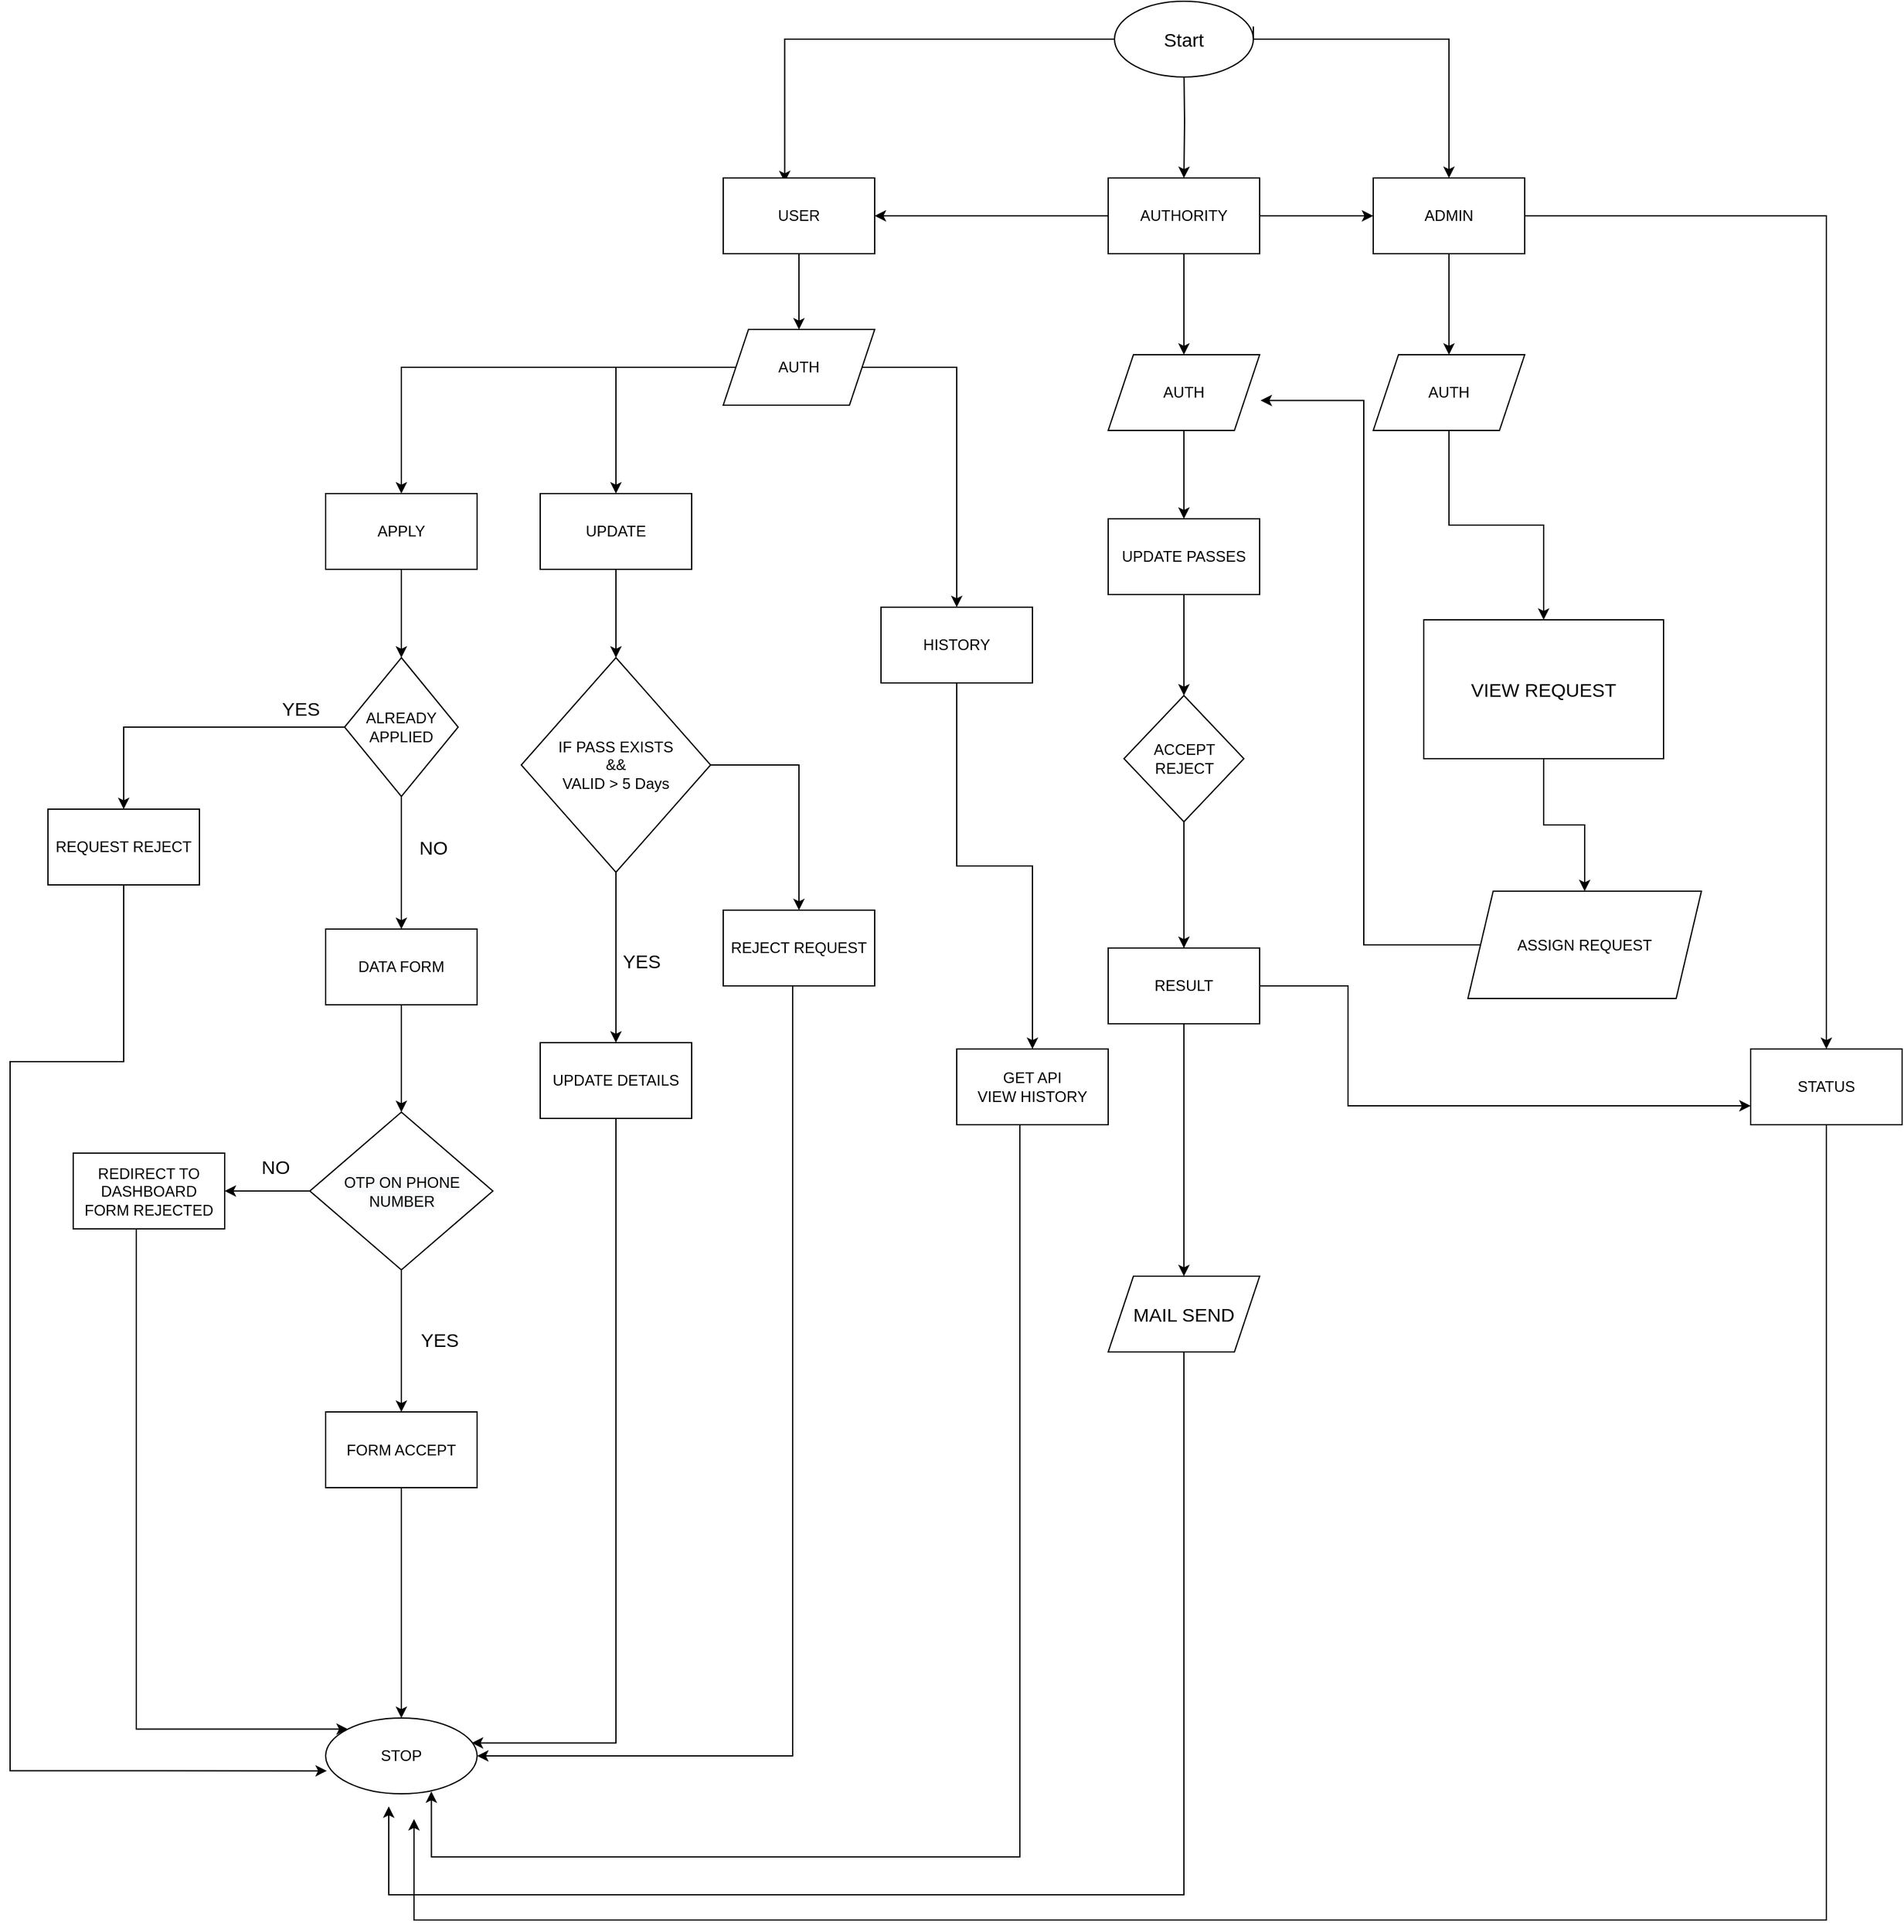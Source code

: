 <mxfile version="17.2.2" type="device"><diagram id="C5RBs43oDa-KdzZeNtuy" name="Page-1"><mxGraphModel dx="2903" dy="1170" grid="1" gridSize="10" guides="1" tooltips="1" connect="1" arrows="1" fold="1" page="1" pageScale="1" pageWidth="827" pageHeight="1169" background="none" math="0" shadow="0"><root><mxCell id="WIyWlLk6GJQsqaUBKTNV-0"/><mxCell id="WIyWlLk6GJQsqaUBKTNV-1" parent="WIyWlLk6GJQsqaUBKTNV-0"/><mxCell id="78v35Hmn7zyd1A3vvPzG-3" value="" style="edgeStyle=orthogonalEdgeStyle;rounded=0;orthogonalLoop=1;jettySize=auto;html=1;fontSize=15;" parent="WIyWlLk6GJQsqaUBKTNV-1" target="78v35Hmn7zyd1A3vvPzG-2" edge="1"><mxGeometry relative="1" as="geometry"><mxPoint x="510.0" y="150" as="sourcePoint"/></mxGeometry></mxCell><mxCell id="8f1jVvBW6wYv5lZ6SfAj-0" style="edgeStyle=orthogonalEdgeStyle;rounded=0;orthogonalLoop=1;jettySize=auto;html=1;entryX=0.406;entryY=0.055;entryDx=0;entryDy=0;entryPerimeter=0;" parent="WIyWlLk6GJQsqaUBKTNV-1" source="78v35Hmn7zyd1A3vvPzG-0" target="78v35Hmn7zyd1A3vvPzG-4" edge="1"><mxGeometry relative="1" as="geometry"/></mxCell><mxCell id="8f1jVvBW6wYv5lZ6SfAj-1" style="edgeStyle=orthogonalEdgeStyle;rounded=0;orthogonalLoop=1;jettySize=auto;html=1;entryX=0.5;entryY=0;entryDx=0;entryDy=0;" parent="WIyWlLk6GJQsqaUBKTNV-1" target="78v35Hmn7zyd1A3vvPzG-6" edge="1"><mxGeometry relative="1" as="geometry"><mxPoint x="565.0" y="120" as="sourcePoint"/><Array as="points"><mxPoint x="565" y="130"/><mxPoint x="720" y="130"/></Array></mxGeometry></mxCell><mxCell id="78v35Hmn7zyd1A3vvPzG-0" value="&lt;font style=&quot;font-size: 15px&quot;&gt;Start&lt;/font&gt;" style="ellipse;whiteSpace=wrap;html=1;" parent="WIyWlLk6GJQsqaUBKTNV-1" vertex="1"><mxGeometry x="455" y="100" width="110" height="60" as="geometry"/></mxCell><mxCell id="78v35Hmn7zyd1A3vvPzG-5" value="" style="edgeStyle=orthogonalEdgeStyle;rounded=0;orthogonalLoop=1;jettySize=auto;html=1;fontSize=15;" parent="WIyWlLk6GJQsqaUBKTNV-1" source="78v35Hmn7zyd1A3vvPzG-2" target="78v35Hmn7zyd1A3vvPzG-4" edge="1"><mxGeometry relative="1" as="geometry"/></mxCell><mxCell id="78v35Hmn7zyd1A3vvPzG-7" value="" style="edgeStyle=orthogonalEdgeStyle;rounded=0;orthogonalLoop=1;jettySize=auto;html=1;fontSize=15;" parent="WIyWlLk6GJQsqaUBKTNV-1" source="78v35Hmn7zyd1A3vvPzG-2" target="78v35Hmn7zyd1A3vvPzG-6" edge="1"><mxGeometry relative="1" as="geometry"/></mxCell><mxCell id="78v35Hmn7zyd1A3vvPzG-11" value="" style="edgeStyle=orthogonalEdgeStyle;rounded=0;orthogonalLoop=1;jettySize=auto;html=1;fontSize=15;" parent="WIyWlLk6GJQsqaUBKTNV-1" source="78v35Hmn7zyd1A3vvPzG-2" target="78v35Hmn7zyd1A3vvPzG-10" edge="1"><mxGeometry relative="1" as="geometry"/></mxCell><mxCell id="78v35Hmn7zyd1A3vvPzG-2" value="AUTHORITY" style="whiteSpace=wrap;html=1;" parent="WIyWlLk6GJQsqaUBKTNV-1" vertex="1"><mxGeometry x="450" y="240" width="120" height="60" as="geometry"/></mxCell><mxCell id="78v35Hmn7zyd1A3vvPzG-9" value="" style="edgeStyle=orthogonalEdgeStyle;rounded=0;orthogonalLoop=1;jettySize=auto;html=1;fontSize=15;" parent="WIyWlLk6GJQsqaUBKTNV-1" source="78v35Hmn7zyd1A3vvPzG-4" target="78v35Hmn7zyd1A3vvPzG-8" edge="1"><mxGeometry relative="1" as="geometry"/></mxCell><mxCell id="78v35Hmn7zyd1A3vvPzG-4" value="USER" style="whiteSpace=wrap;html=1;" parent="WIyWlLk6GJQsqaUBKTNV-1" vertex="1"><mxGeometry x="145" y="240" width="120" height="60" as="geometry"/></mxCell><mxCell id="78v35Hmn7zyd1A3vvPzG-13" value="" style="edgeStyle=orthogonalEdgeStyle;rounded=0;orthogonalLoop=1;jettySize=auto;html=1;fontSize=15;" parent="WIyWlLk6GJQsqaUBKTNV-1" source="78v35Hmn7zyd1A3vvPzG-6" target="78v35Hmn7zyd1A3vvPzG-12" edge="1"><mxGeometry relative="1" as="geometry"/></mxCell><mxCell id="78v35Hmn7zyd1A3vvPzG-76" value="" style="edgeStyle=orthogonalEdgeStyle;rounded=0;orthogonalLoop=1;jettySize=auto;html=1;fontSize=15;" parent="WIyWlLk6GJQsqaUBKTNV-1" source="78v35Hmn7zyd1A3vvPzG-6" target="78v35Hmn7zyd1A3vvPzG-75" edge="1"><mxGeometry relative="1" as="geometry"><Array as="points"><mxPoint x="1019" y="270"/></Array></mxGeometry></mxCell><mxCell id="78v35Hmn7zyd1A3vvPzG-6" value="ADMIN" style="whiteSpace=wrap;html=1;" parent="WIyWlLk6GJQsqaUBKTNV-1" vertex="1"><mxGeometry x="660" y="240" width="120" height="60" as="geometry"/></mxCell><mxCell id="78v35Hmn7zyd1A3vvPzG-15" value="" style="edgeStyle=orthogonalEdgeStyle;rounded=0;orthogonalLoop=1;jettySize=auto;html=1;fontSize=15;" parent="WIyWlLk6GJQsqaUBKTNV-1" source="78v35Hmn7zyd1A3vvPzG-8" target="78v35Hmn7zyd1A3vvPzG-14" edge="1"><mxGeometry relative="1" as="geometry"/></mxCell><mxCell id="78v35Hmn7zyd1A3vvPzG-17" value="" style="edgeStyle=orthogonalEdgeStyle;rounded=0;orthogonalLoop=1;jettySize=auto;html=1;fontSize=15;" parent="WIyWlLk6GJQsqaUBKTNV-1" source="78v35Hmn7zyd1A3vvPzG-8" target="78v35Hmn7zyd1A3vvPzG-16" edge="1"><mxGeometry relative="1" as="geometry"/></mxCell><mxCell id="78v35Hmn7zyd1A3vvPzG-19" value="" style="edgeStyle=orthogonalEdgeStyle;rounded=0;orthogonalLoop=1;jettySize=auto;html=1;fontSize=15;" parent="WIyWlLk6GJQsqaUBKTNV-1" source="78v35Hmn7zyd1A3vvPzG-8" target="78v35Hmn7zyd1A3vvPzG-18" edge="1"><mxGeometry relative="1" as="geometry"/></mxCell><mxCell id="78v35Hmn7zyd1A3vvPzG-8" value="AUTH" style="shape=parallelogram;perimeter=parallelogramPerimeter;whiteSpace=wrap;html=1;fixedSize=1;" parent="WIyWlLk6GJQsqaUBKTNV-1" vertex="1"><mxGeometry x="145" y="360" width="120" height="60" as="geometry"/></mxCell><mxCell id="78v35Hmn7zyd1A3vvPzG-21" value="" style="edgeStyle=orthogonalEdgeStyle;rounded=0;orthogonalLoop=1;jettySize=auto;html=1;fontSize=15;" parent="WIyWlLk6GJQsqaUBKTNV-1" source="78v35Hmn7zyd1A3vvPzG-10" target="78v35Hmn7zyd1A3vvPzG-20" edge="1"><mxGeometry relative="1" as="geometry"/></mxCell><mxCell id="78v35Hmn7zyd1A3vvPzG-10" value="AUTH" style="shape=parallelogram;perimeter=parallelogramPerimeter;whiteSpace=wrap;html=1;fixedSize=1;" parent="WIyWlLk6GJQsqaUBKTNV-1" vertex="1"><mxGeometry x="450" y="380" width="120" height="60" as="geometry"/></mxCell><mxCell id="78v35Hmn7zyd1A3vvPzG-70" value="" style="edgeStyle=orthogonalEdgeStyle;rounded=0;orthogonalLoop=1;jettySize=auto;html=1;fontSize=15;" parent="WIyWlLk6GJQsqaUBKTNV-1" source="78v35Hmn7zyd1A3vvPzG-12" target="78v35Hmn7zyd1A3vvPzG-69" edge="1"><mxGeometry relative="1" as="geometry"/></mxCell><mxCell id="78v35Hmn7zyd1A3vvPzG-12" value="AUTH" style="shape=parallelogram;perimeter=parallelogramPerimeter;whiteSpace=wrap;html=1;fixedSize=1;" parent="WIyWlLk6GJQsqaUBKTNV-1" vertex="1"><mxGeometry x="660" y="380" width="120" height="60" as="geometry"/></mxCell><mxCell id="78v35Hmn7zyd1A3vvPzG-25" value="" style="edgeStyle=orthogonalEdgeStyle;rounded=0;orthogonalLoop=1;jettySize=auto;html=1;fontSize=15;" parent="WIyWlLk6GJQsqaUBKTNV-1" source="78v35Hmn7zyd1A3vvPzG-14" target="78v35Hmn7zyd1A3vvPzG-24" edge="1"><mxGeometry relative="1" as="geometry"/></mxCell><mxCell id="78v35Hmn7zyd1A3vvPzG-14" value="APPLY" style="whiteSpace=wrap;html=1;" parent="WIyWlLk6GJQsqaUBKTNV-1" vertex="1"><mxGeometry x="-170" y="490" width="120" height="60" as="geometry"/></mxCell><mxCell id="78v35Hmn7zyd1A3vvPzG-50" value="" style="edgeStyle=orthogonalEdgeStyle;rounded=0;orthogonalLoop=1;jettySize=auto;html=1;fontSize=15;" parent="WIyWlLk6GJQsqaUBKTNV-1" source="78v35Hmn7zyd1A3vvPzG-16" target="78v35Hmn7zyd1A3vvPzG-49" edge="1"><mxGeometry relative="1" as="geometry"/></mxCell><mxCell id="78v35Hmn7zyd1A3vvPzG-16" value="UPDATE" style="whiteSpace=wrap;html=1;" parent="WIyWlLk6GJQsqaUBKTNV-1" vertex="1"><mxGeometry y="490" width="120" height="60" as="geometry"/></mxCell><mxCell id="78v35Hmn7zyd1A3vvPzG-61" value="" style="edgeStyle=orthogonalEdgeStyle;rounded=0;orthogonalLoop=1;jettySize=auto;html=1;fontSize=15;" parent="WIyWlLk6GJQsqaUBKTNV-1" source="78v35Hmn7zyd1A3vvPzG-18" target="78v35Hmn7zyd1A3vvPzG-60" edge="1"><mxGeometry relative="1" as="geometry"/></mxCell><mxCell id="78v35Hmn7zyd1A3vvPzG-18" value="HISTORY" style="whiteSpace=wrap;html=1;" parent="WIyWlLk6GJQsqaUBKTNV-1" vertex="1"><mxGeometry x="270" y="580" width="120" height="60" as="geometry"/></mxCell><mxCell id="78v35Hmn7zyd1A3vvPzG-23" value="" style="edgeStyle=orthogonalEdgeStyle;rounded=0;orthogonalLoop=1;jettySize=auto;html=1;fontSize=15;" parent="WIyWlLk6GJQsqaUBKTNV-1" source="78v35Hmn7zyd1A3vvPzG-20" target="78v35Hmn7zyd1A3vvPzG-22" edge="1"><mxGeometry relative="1" as="geometry"/></mxCell><mxCell id="78v35Hmn7zyd1A3vvPzG-20" value="UPDATE PASSES" style="whiteSpace=wrap;html=1;" parent="WIyWlLk6GJQsqaUBKTNV-1" vertex="1"><mxGeometry x="450" y="510" width="120" height="60" as="geometry"/></mxCell><mxCell id="78v35Hmn7zyd1A3vvPzG-64" value="" style="edgeStyle=orthogonalEdgeStyle;rounded=0;orthogonalLoop=1;jettySize=auto;html=1;fontSize=15;" parent="WIyWlLk6GJQsqaUBKTNV-1" source="78v35Hmn7zyd1A3vvPzG-22" target="78v35Hmn7zyd1A3vvPzG-63" edge="1"><mxGeometry relative="1" as="geometry"/></mxCell><mxCell id="78v35Hmn7zyd1A3vvPzG-78" style="edgeStyle=orthogonalEdgeStyle;rounded=0;orthogonalLoop=1;jettySize=auto;html=1;fontSize=15;" parent="WIyWlLk6GJQsqaUBKTNV-1" source="78v35Hmn7zyd1A3vvPzG-22" target="78v35Hmn7zyd1A3vvPzG-79" edge="1"><mxGeometry relative="1" as="geometry"><mxPoint x="420" y="1150" as="targetPoint"/></mxGeometry></mxCell><mxCell id="78v35Hmn7zyd1A3vvPzG-22" value="ACCEPT&lt;br&gt;REJECT" style="rhombus;whiteSpace=wrap;html=1;" parent="WIyWlLk6GJQsqaUBKTNV-1" vertex="1"><mxGeometry x="462.5" y="650" width="95" height="100" as="geometry"/></mxCell><mxCell id="78v35Hmn7zyd1A3vvPzG-27" value="" style="edgeStyle=orthogonalEdgeStyle;rounded=0;orthogonalLoop=1;jettySize=auto;html=1;fontSize=15;" parent="WIyWlLk6GJQsqaUBKTNV-1" source="78v35Hmn7zyd1A3vvPzG-24" target="78v35Hmn7zyd1A3vvPzG-26" edge="1"><mxGeometry relative="1" as="geometry"/></mxCell><mxCell id="78v35Hmn7zyd1A3vvPzG-30" value="" style="edgeStyle=orthogonalEdgeStyle;rounded=0;orthogonalLoop=1;jettySize=auto;html=1;fontSize=15;" parent="WIyWlLk6GJQsqaUBKTNV-1" source="78v35Hmn7zyd1A3vvPzG-24" target="78v35Hmn7zyd1A3vvPzG-29" edge="1"><mxGeometry relative="1" as="geometry"/></mxCell><mxCell id="78v35Hmn7zyd1A3vvPzG-24" value="ALREADY&lt;br&gt;APPLIED" style="rhombus;whiteSpace=wrap;html=1;" parent="WIyWlLk6GJQsqaUBKTNV-1" vertex="1"><mxGeometry x="-155" y="620" width="90" height="110" as="geometry"/></mxCell><mxCell id="78v35Hmn7zyd1A3vvPzG-47" style="edgeStyle=orthogonalEdgeStyle;rounded=0;orthogonalLoop=1;jettySize=auto;html=1;entryX=0.008;entryY=0.697;entryDx=0;entryDy=0;entryPerimeter=0;fontSize=15;" parent="WIyWlLk6GJQsqaUBKTNV-1" source="78v35Hmn7zyd1A3vvPzG-26" target="78v35Hmn7zyd1A3vvPzG-44" edge="1"><mxGeometry relative="1" as="geometry"><Array as="points"><mxPoint x="-420" y="940"/><mxPoint x="-420" y="1502"/></Array></mxGeometry></mxCell><mxCell id="78v35Hmn7zyd1A3vvPzG-26" value="REQUEST REJECT" style="whiteSpace=wrap;html=1;" parent="WIyWlLk6GJQsqaUBKTNV-1" vertex="1"><mxGeometry x="-390" y="740" width="120" height="60" as="geometry"/></mxCell><mxCell id="78v35Hmn7zyd1A3vvPzG-28" value="YES" style="text;html=1;align=center;verticalAlign=middle;resizable=0;points=[];autosize=1;strokeColor=none;fillColor=none;fontSize=15;" parent="WIyWlLk6GJQsqaUBKTNV-1" vertex="1"><mxGeometry x="-215" y="650" width="50" height="20" as="geometry"/></mxCell><mxCell id="78v35Hmn7zyd1A3vvPzG-37" value="" style="edgeStyle=orthogonalEdgeStyle;rounded=0;orthogonalLoop=1;jettySize=auto;html=1;fontSize=15;" parent="WIyWlLk6GJQsqaUBKTNV-1" source="78v35Hmn7zyd1A3vvPzG-29" target="78v35Hmn7zyd1A3vvPzG-36" edge="1"><mxGeometry relative="1" as="geometry"/></mxCell><mxCell id="78v35Hmn7zyd1A3vvPzG-29" value="DATA FORM" style="whiteSpace=wrap;html=1;" parent="WIyWlLk6GJQsqaUBKTNV-1" vertex="1"><mxGeometry x="-170" y="835" width="120" height="60" as="geometry"/></mxCell><mxCell id="78v35Hmn7zyd1A3vvPzG-31" value="NO" style="text;html=1;align=center;verticalAlign=middle;resizable=0;points=[];autosize=1;strokeColor=none;fillColor=none;fontSize=15;" parent="WIyWlLk6GJQsqaUBKTNV-1" vertex="1"><mxGeometry x="-105" y="760" width="40" height="20" as="geometry"/></mxCell><mxCell id="78v35Hmn7zyd1A3vvPzG-39" value="" style="edgeStyle=orthogonalEdgeStyle;rounded=0;orthogonalLoop=1;jettySize=auto;html=1;fontSize=15;" parent="WIyWlLk6GJQsqaUBKTNV-1" source="78v35Hmn7zyd1A3vvPzG-36" target="78v35Hmn7zyd1A3vvPzG-38" edge="1"><mxGeometry relative="1" as="geometry"/></mxCell><mxCell id="78v35Hmn7zyd1A3vvPzG-42" value="" style="edgeStyle=orthogonalEdgeStyle;rounded=0;orthogonalLoop=1;jettySize=auto;html=1;fontSize=15;" parent="WIyWlLk6GJQsqaUBKTNV-1" source="78v35Hmn7zyd1A3vvPzG-36" target="78v35Hmn7zyd1A3vvPzG-41" edge="1"><mxGeometry relative="1" as="geometry"/></mxCell><mxCell id="78v35Hmn7zyd1A3vvPzG-36" value="&#10;&#10;&lt;span style=&quot;color: rgb(0, 0, 0); font-family: helvetica; font-size: 12px; font-style: normal; font-weight: 400; letter-spacing: normal; text-align: center; text-indent: 0px; text-transform: none; word-spacing: 0px; background-color: rgb(248, 249, 250); display: inline; float: none;&quot;&gt;OTP ON PHONE&lt;/span&gt;&lt;br style=&quot;color: rgb(0, 0, 0); font-family: helvetica; font-size: 12px; font-style: normal; font-weight: 400; letter-spacing: normal; text-align: center; text-indent: 0px; text-transform: none; word-spacing: 0px; background-color: rgb(248, 249, 250);&quot;&gt;&lt;span style=&quot;color: rgb(0, 0, 0); font-family: helvetica; font-size: 12px; font-style: normal; font-weight: 400; letter-spacing: normal; text-align: center; text-indent: 0px; text-transform: none; word-spacing: 0px; background-color: rgb(248, 249, 250); display: inline; float: none;&quot;&gt;NUMBER&lt;/span&gt;&#10;&#10;" style="rhombus;whiteSpace=wrap;html=1;" parent="WIyWlLk6GJQsqaUBKTNV-1" vertex="1"><mxGeometry x="-182.5" y="980" width="145" height="125" as="geometry"/></mxCell><mxCell id="78v35Hmn7zyd1A3vvPzG-45" value="" style="edgeStyle=orthogonalEdgeStyle;rounded=0;orthogonalLoop=1;jettySize=auto;html=1;fontSize=15;" parent="WIyWlLk6GJQsqaUBKTNV-1" source="78v35Hmn7zyd1A3vvPzG-38" target="78v35Hmn7zyd1A3vvPzG-44" edge="1"><mxGeometry relative="1" as="geometry"/></mxCell><mxCell id="78v35Hmn7zyd1A3vvPzG-38" value="FORM ACCEPT" style="whiteSpace=wrap;html=1;" parent="WIyWlLk6GJQsqaUBKTNV-1" vertex="1"><mxGeometry x="-170" y="1217.5" width="120" height="60" as="geometry"/></mxCell><mxCell id="78v35Hmn7zyd1A3vvPzG-40" value="YES" style="text;html=1;align=center;verticalAlign=middle;resizable=0;points=[];autosize=1;strokeColor=none;fillColor=none;fontSize=15;" parent="WIyWlLk6GJQsqaUBKTNV-1" vertex="1"><mxGeometry x="-105" y="1150" width="50" height="20" as="geometry"/></mxCell><mxCell id="78v35Hmn7zyd1A3vvPzG-48" style="edgeStyle=orthogonalEdgeStyle;rounded=0;orthogonalLoop=1;jettySize=auto;html=1;entryX=0;entryY=0;entryDx=0;entryDy=0;fontSize=15;" parent="WIyWlLk6GJQsqaUBKTNV-1" source="78v35Hmn7zyd1A3vvPzG-41" target="78v35Hmn7zyd1A3vvPzG-44" edge="1"><mxGeometry relative="1" as="geometry"><Array as="points"><mxPoint x="-320" y="1469"/></Array></mxGeometry></mxCell><mxCell id="78v35Hmn7zyd1A3vvPzG-41" value="REDIRECT TO&lt;br&gt;DASHBOARD&lt;br&gt;FORM REJECTED" style="whiteSpace=wrap;html=1;" parent="WIyWlLk6GJQsqaUBKTNV-1" vertex="1"><mxGeometry x="-370" y="1012.5" width="120" height="60" as="geometry"/></mxCell><mxCell id="78v35Hmn7zyd1A3vvPzG-43" value="NO" style="text;html=1;align=center;verticalAlign=middle;resizable=0;points=[];autosize=1;strokeColor=none;fillColor=none;fontSize=15;" parent="WIyWlLk6GJQsqaUBKTNV-1" vertex="1"><mxGeometry x="-230" y="1012.5" width="40" height="20" as="geometry"/></mxCell><mxCell id="78v35Hmn7zyd1A3vvPzG-44" value="STOP" style="ellipse;whiteSpace=wrap;html=1;" parent="WIyWlLk6GJQsqaUBKTNV-1" vertex="1"><mxGeometry x="-170" y="1460" width="120" height="60" as="geometry"/></mxCell><mxCell id="78v35Hmn7zyd1A3vvPzG-54" value="" style="edgeStyle=orthogonalEdgeStyle;rounded=0;orthogonalLoop=1;jettySize=auto;html=1;fontSize=15;" parent="WIyWlLk6GJQsqaUBKTNV-1" source="78v35Hmn7zyd1A3vvPzG-49" target="78v35Hmn7zyd1A3vvPzG-53" edge="1"><mxGeometry relative="1" as="geometry"/></mxCell><mxCell id="78v35Hmn7zyd1A3vvPzG-57" value="" style="edgeStyle=orthogonalEdgeStyle;rounded=0;orthogonalLoop=1;jettySize=auto;html=1;fontSize=15;" parent="WIyWlLk6GJQsqaUBKTNV-1" source="78v35Hmn7zyd1A3vvPzG-49" target="78v35Hmn7zyd1A3vvPzG-56" edge="1"><mxGeometry relative="1" as="geometry"/></mxCell><mxCell id="78v35Hmn7zyd1A3vvPzG-49" value="IF PASS EXISTS&lt;br&gt;&amp;amp;&amp;amp;&lt;br&gt;VALID &amp;gt; 5 Days" style="rhombus;whiteSpace=wrap;html=1;" parent="WIyWlLk6GJQsqaUBKTNV-1" vertex="1"><mxGeometry x="-15" y="620" width="150" height="170" as="geometry"/></mxCell><mxCell id="78v35Hmn7zyd1A3vvPzG-59" style="edgeStyle=orthogonalEdgeStyle;rounded=0;orthogonalLoop=1;jettySize=auto;html=1;entryX=0.965;entryY=0.329;entryDx=0;entryDy=0;entryPerimeter=0;fontSize=15;" parent="WIyWlLk6GJQsqaUBKTNV-1" source="78v35Hmn7zyd1A3vvPzG-53" target="78v35Hmn7zyd1A3vvPzG-44" edge="1"><mxGeometry relative="1" as="geometry"><Array as="points"><mxPoint x="60" y="1480"/></Array></mxGeometry></mxCell><mxCell id="78v35Hmn7zyd1A3vvPzG-53" value="UPDATE DETAILS" style="whiteSpace=wrap;html=1;" parent="WIyWlLk6GJQsqaUBKTNV-1" vertex="1"><mxGeometry y="925" width="120" height="60" as="geometry"/></mxCell><mxCell id="78v35Hmn7zyd1A3vvPzG-55" value="YES" style="text;html=1;align=center;verticalAlign=middle;resizable=0;points=[];autosize=1;strokeColor=none;fillColor=none;fontSize=15;" parent="WIyWlLk6GJQsqaUBKTNV-1" vertex="1"><mxGeometry x="55" y="850" width="50" height="20" as="geometry"/></mxCell><mxCell id="78v35Hmn7zyd1A3vvPzG-58" style="edgeStyle=orthogonalEdgeStyle;rounded=0;orthogonalLoop=1;jettySize=auto;html=1;entryX=1;entryY=0.5;entryDx=0;entryDy=0;fontSize=15;" parent="WIyWlLk6GJQsqaUBKTNV-1" source="78v35Hmn7zyd1A3vvPzG-56" target="78v35Hmn7zyd1A3vvPzG-44" edge="1"><mxGeometry relative="1" as="geometry"><Array as="points"><mxPoint x="200" y="860"/><mxPoint x="200" y="1490"/></Array></mxGeometry></mxCell><mxCell id="78v35Hmn7zyd1A3vvPzG-56" value="REJECT REQUEST" style="whiteSpace=wrap;html=1;" parent="WIyWlLk6GJQsqaUBKTNV-1" vertex="1"><mxGeometry x="145" y="820" width="120" height="60" as="geometry"/></mxCell><mxCell id="78v35Hmn7zyd1A3vvPzG-62" style="edgeStyle=orthogonalEdgeStyle;rounded=0;orthogonalLoop=1;jettySize=auto;html=1;exitX=0.5;exitY=1;exitDx=0;exitDy=0;entryX=0.698;entryY=0.969;entryDx=0;entryDy=0;entryPerimeter=0;fontSize=15;" parent="WIyWlLk6GJQsqaUBKTNV-1" source="78v35Hmn7zyd1A3vvPzG-60" target="78v35Hmn7zyd1A3vvPzG-44" edge="1"><mxGeometry relative="1" as="geometry"><Array as="points"><mxPoint x="380" y="990"/><mxPoint x="380" y="1570"/><mxPoint x="-86" y="1570"/></Array></mxGeometry></mxCell><mxCell id="78v35Hmn7zyd1A3vvPzG-60" value="GET API&lt;br&gt;VIEW HISTORY" style="whiteSpace=wrap;html=1;" parent="WIyWlLk6GJQsqaUBKTNV-1" vertex="1"><mxGeometry x="330" y="930" width="120" height="60" as="geometry"/></mxCell><mxCell id="78v35Hmn7zyd1A3vvPzG-77" style="edgeStyle=orthogonalEdgeStyle;rounded=0;orthogonalLoop=1;jettySize=auto;html=1;entryX=0;entryY=0.75;entryDx=0;entryDy=0;fontSize=15;" parent="WIyWlLk6GJQsqaUBKTNV-1" source="78v35Hmn7zyd1A3vvPzG-63" target="78v35Hmn7zyd1A3vvPzG-75" edge="1"><mxGeometry relative="1" as="geometry"><Array as="points"><mxPoint x="640" y="880"/><mxPoint x="640" y="975"/></Array></mxGeometry></mxCell><mxCell id="78v35Hmn7zyd1A3vvPzG-63" value="RESULT" style="whiteSpace=wrap;html=1;" parent="WIyWlLk6GJQsqaUBKTNV-1" vertex="1"><mxGeometry x="450" y="850" width="120" height="60" as="geometry"/></mxCell><mxCell id="78v35Hmn7zyd1A3vvPzG-72" value="" style="edgeStyle=orthogonalEdgeStyle;rounded=0;orthogonalLoop=1;jettySize=auto;html=1;fontSize=15;" parent="WIyWlLk6GJQsqaUBKTNV-1" source="78v35Hmn7zyd1A3vvPzG-69" target="78v35Hmn7zyd1A3vvPzG-71" edge="1"><mxGeometry relative="1" as="geometry"/></mxCell><mxCell id="78v35Hmn7zyd1A3vvPzG-69" value="&lt;font style=&quot;font-size: 15px&quot;&gt;VIEW REQUEST&lt;/font&gt;" style="whiteSpace=wrap;html=1;" parent="WIyWlLk6GJQsqaUBKTNV-1" vertex="1"><mxGeometry x="700" y="590" width="190" height="110" as="geometry"/></mxCell><mxCell id="78v35Hmn7zyd1A3vvPzG-74" style="edgeStyle=orthogonalEdgeStyle;rounded=0;orthogonalLoop=1;jettySize=auto;html=1;entryX=1.006;entryY=0.604;entryDx=0;entryDy=0;entryPerimeter=0;fontSize=15;" parent="WIyWlLk6GJQsqaUBKTNV-1" source="78v35Hmn7zyd1A3vvPzG-71" target="78v35Hmn7zyd1A3vvPzG-10" edge="1"><mxGeometry relative="1" as="geometry"/></mxCell><mxCell id="78v35Hmn7zyd1A3vvPzG-71" value="ASSIGN REQUEST" style="shape=parallelogram;perimeter=parallelogramPerimeter;whiteSpace=wrap;html=1;fixedSize=1;" parent="WIyWlLk6GJQsqaUBKTNV-1" vertex="1"><mxGeometry x="735" y="805" width="185" height="85" as="geometry"/></mxCell><mxCell id="78v35Hmn7zyd1A3vvPzG-81" style="edgeStyle=orthogonalEdgeStyle;rounded=0;orthogonalLoop=1;jettySize=auto;html=1;fontSize=15;" parent="WIyWlLk6GJQsqaUBKTNV-1" source="78v35Hmn7zyd1A3vvPzG-75" edge="1"><mxGeometry relative="1" as="geometry"><mxPoint x="-100" y="1540" as="targetPoint"/><Array as="points"><mxPoint x="1019" y="1620"/><mxPoint x="-100" y="1620"/></Array></mxGeometry></mxCell><mxCell id="78v35Hmn7zyd1A3vvPzG-75" value="STATUS" style="whiteSpace=wrap;html=1;" parent="WIyWlLk6GJQsqaUBKTNV-1" vertex="1"><mxGeometry x="959" y="930" width="120" height="60" as="geometry"/></mxCell><mxCell id="78v35Hmn7zyd1A3vvPzG-80" style="edgeStyle=orthogonalEdgeStyle;rounded=0;orthogonalLoop=1;jettySize=auto;html=1;fontSize=15;" parent="WIyWlLk6GJQsqaUBKTNV-1" source="78v35Hmn7zyd1A3vvPzG-79" edge="1"><mxGeometry relative="1" as="geometry"><mxPoint x="-120" y="1530" as="targetPoint"/><Array as="points"><mxPoint x="510" y="1600"/><mxPoint x="-120" y="1600"/></Array></mxGeometry></mxCell><mxCell id="78v35Hmn7zyd1A3vvPzG-79" value="MAIL SEND" style="shape=parallelogram;perimeter=parallelogramPerimeter;whiteSpace=wrap;html=1;fixedSize=1;fontSize=15;" parent="WIyWlLk6GJQsqaUBKTNV-1" vertex="1"><mxGeometry x="450" y="1110" width="120" height="60" as="geometry"/></mxCell></root></mxGraphModel></diagram></mxfile>